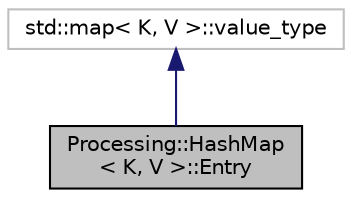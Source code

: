 digraph "Processing::HashMap&lt; K, V &gt;::Entry"
{
 // LATEX_PDF_SIZE
  edge [fontname="Helvetica",fontsize="10",labelfontname="Helvetica",labelfontsize="10"];
  node [fontname="Helvetica",fontsize="10",shape=record];
  Node1 [label="Processing::HashMap\l\< K, V \>::Entry",height=0.2,width=0.4,color="black", fillcolor="grey75", style="filled", fontcolor="black",tooltip=" "];
  Node2 -> Node1 [dir="back",color="midnightblue",fontsize="10",style="solid",fontname="Helvetica"];
  Node2 [label="std::map\< K, V \>::value_type",height=0.2,width=0.4,color="grey75", fillcolor="white", style="filled",tooltip=" "];
}
